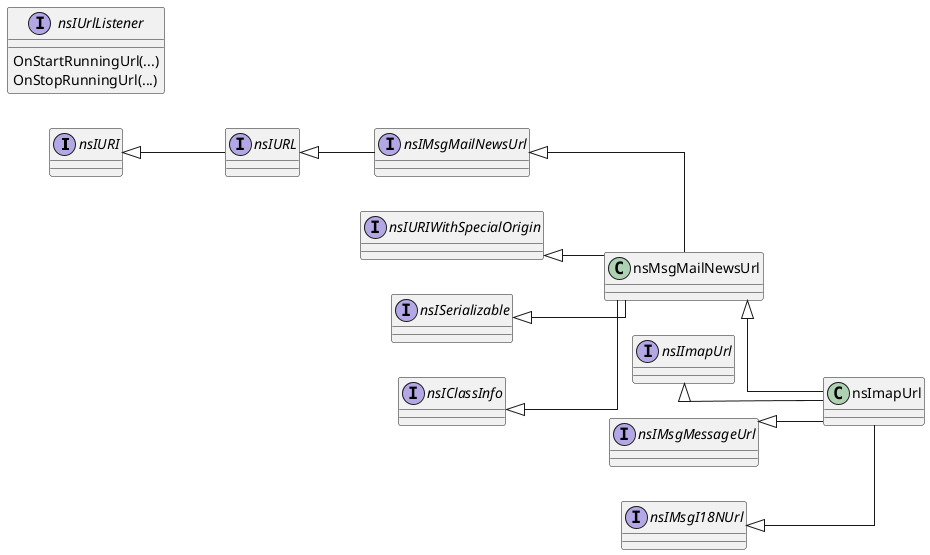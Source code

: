 @startuml
skinparam linetype ortho
left to right direction


interface nsIURI

interface nsIURL
nsIURI <|-- nsIURL

interface nsIImapUrl

interface nsIMsgMailNewsUrl
nsIURL <|-- nsIMsgMailNewsUrl

interface nsIMsgMessageUrl
interface nsIMsgI18NUrl
interface nsIURIWithSpecialOrigin
interface nsISerializable
interface nsIClassInfo



class nsImapUrl
nsIImapUrl <|-- nsImapUrl
nsMsgMailNewsUrl <|-- nsImapUrl
nsIMsgMessageUrl <|-- nsImapUrl
nsIMsgI18NUrl <|-- nsImapUrl

class nsMsgMailNewsUrl
nsIMsgMailNewsUrl <|-- nsMsgMailNewsUrl
nsIURIWithSpecialOrigin <|-- nsMsgMailNewsUrl
nsISerializable <|-- nsMsgMailNewsUrl
nsIClassInfo <|-- nsMsgMailNewsUrl

interface nsIUrlListener {
    OnStartRunningUrl(...)
    OnStopRunningUrl(...)
}

@enduml
